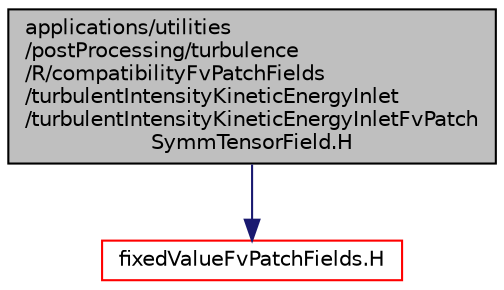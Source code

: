 digraph "applications/utilities/postProcessing/turbulence/R/compatibilityFvPatchFields/turbulentIntensityKineticEnergyInlet/turbulentIntensityKineticEnergyInletFvPatchSymmTensorField.H"
{
  bgcolor="transparent";
  edge [fontname="Helvetica",fontsize="10",labelfontname="Helvetica",labelfontsize="10"];
  node [fontname="Helvetica",fontsize="10",shape=record];
  Node1 [label="applications/utilities\l/postProcessing/turbulence\l/R/compatibilityFvPatchFields\l/turbulentIntensityKineticEnergyInlet\l/turbulentIntensityKineticEnergyInletFvPatch\lSymmTensorField.H",height=0.2,width=0.4,color="black", fillcolor="grey75", style="filled", fontcolor="black"];
  Node1 -> Node2 [color="midnightblue",fontsize="10",style="solid",fontname="Helvetica"];
  Node2 [label="fixedValueFvPatchFields.H",height=0.2,width=0.4,color="red",URL="$a05185.html"];
}
